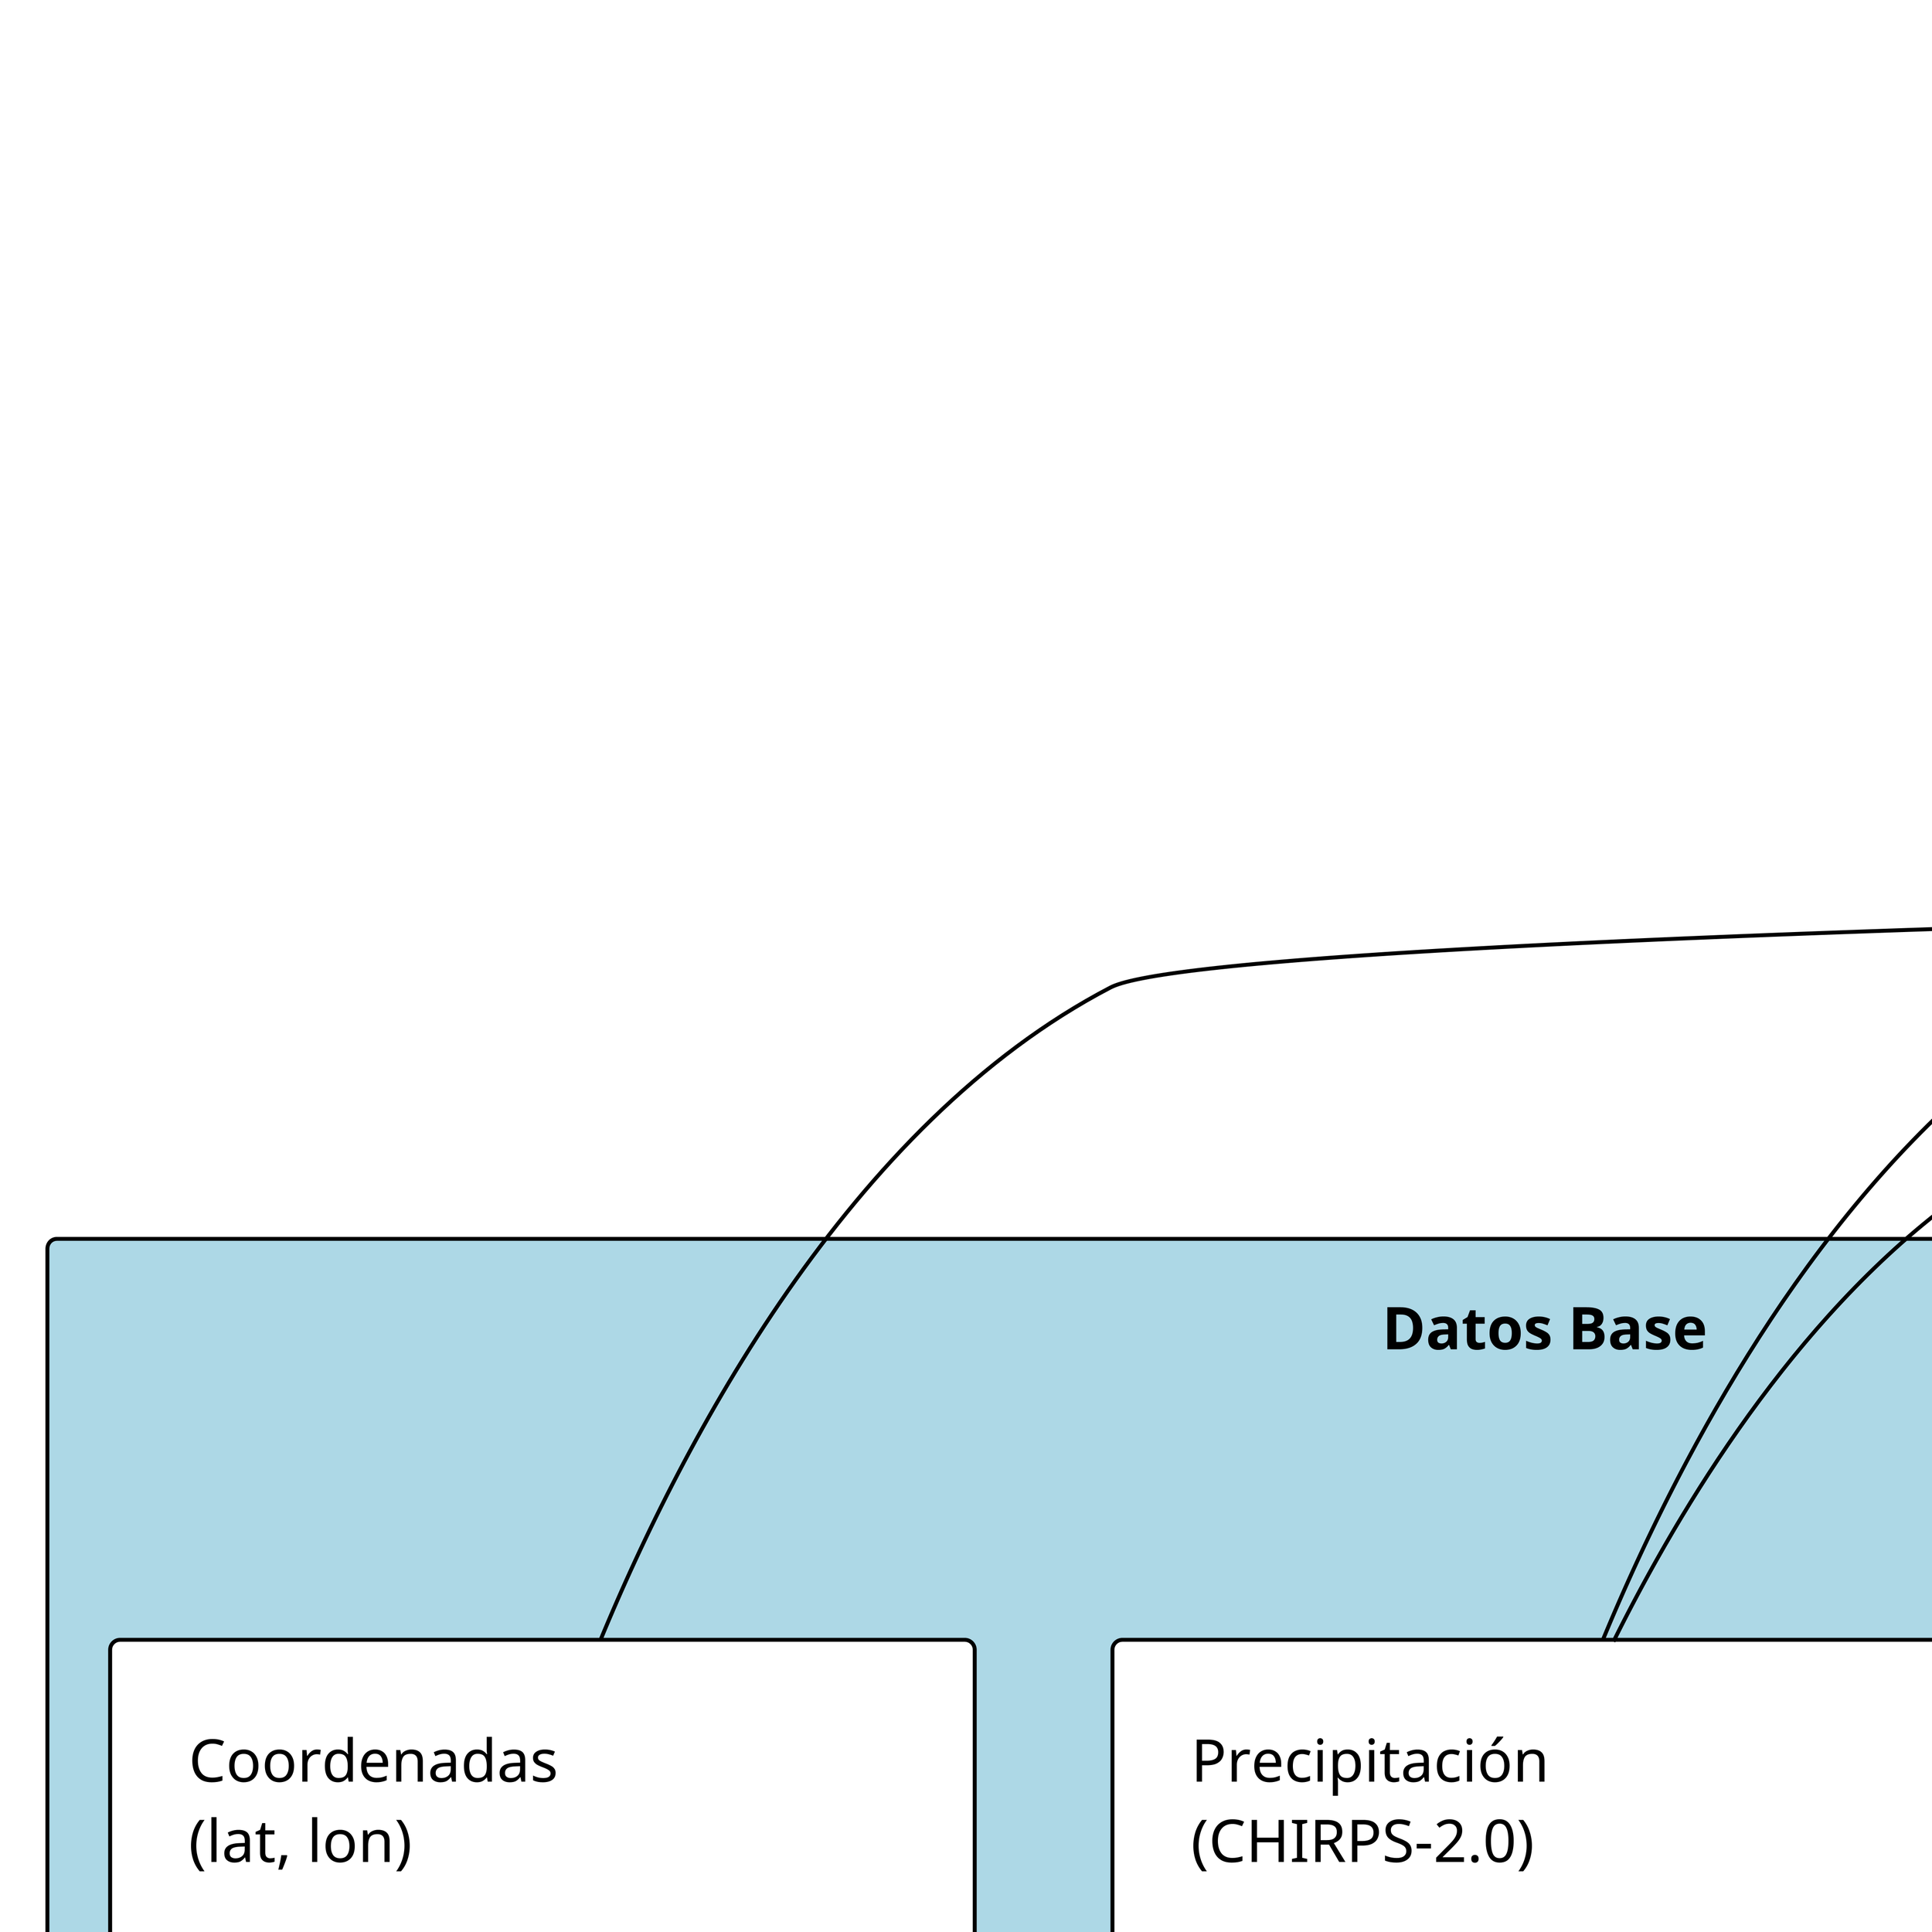 @startuml ingenieria_caracteristicas_flujo
!theme plain
!define SCALE 3
!define DPI 800
skinparam dpi 800
skinparam backgroundColor white
skinparam defaultFontSize 15
skinparam titleFontSize 20
skinparam packageStyle rectangle
skinparam minClassWidth 200
skinparam minClassHeight 120
skinparam padding 10

title Flujo de Ingeniería de Características

package "Datos Base" as base_data #lightblue {
    rectangle "Precipitación\n(CHIRPS-2.0)" as precip
    rectangle "Modelo Digital\nde Elevación (DEM)" as dem
    rectangle "Coordenadas\n(lat, lon)" as coords
}

package "01. KCE - K-means Clustering Elevation" as kce_package #lightcoral {
    rectangle "K-means\n(k=3)" as kmeans
    rectangle "Bandas de\nElevación" as bandas
    rectangle "One-Hot\nEncoding" as onehot
    
    dem -> kmeans : Clustering
    kmeans -> bandas : 3 grupos altitudinales
    bandas -> onehot : Codificación categórica
}

package "02. PAFC - Partial AutoCorrelation Features" as pafc_package #lightgreen {
    rectangle "Análisis\nACF/PACF" as acf_analysis
    rectangle "Selección de\nLags {1,2,4,12}" as lag_selection
    rectangle "Variables\nAutorregresivas" as autoregressive
    
    precip -> acf_analysis : Análisis temporal
    acf_analysis -> lag_selection : Identificación de lags
    lag_selection -> autoregressive : Creación de features
}

package "03. Conjuntos de Características" as feature_sets #lightyellow {
    rectangle "BASE" as base_set #wheat
    rectangle "BASE + KCE" as base_kce_set #wheat
    rectangle "BASE + KCE + PAFC" as full_set #wheat
}

' Flujo principal
precip -> base_set
coords -> base_set
dem -> base_set

onehot -> base_kce_set
base_set -> base_kce_set

autoregressive -> full_set
base_kce_set -> full_set

' Anotaciones
note top of kce_package
**Características espaciales:**
• Elevación baja: < 1000m
• Elevación media: 1000-2500m  
• Elevación alta: > 2500m
end note

note top of pafc_package
**Características temporales:**
• Lag 1: Mes anterior
• Lag 2: Dos meses atrás
• Lag 4: Cuatro meses atrás
• Lag 12: Mismo mes año anterior
end note

note bottom of feature_sets
**Evaluación comparativa:**
• BASE: Variables fundamentales
• BASE+KCE: + información orográfica
• BASE+KCE+PAFC: + memoria temporal
end note

@enduml
